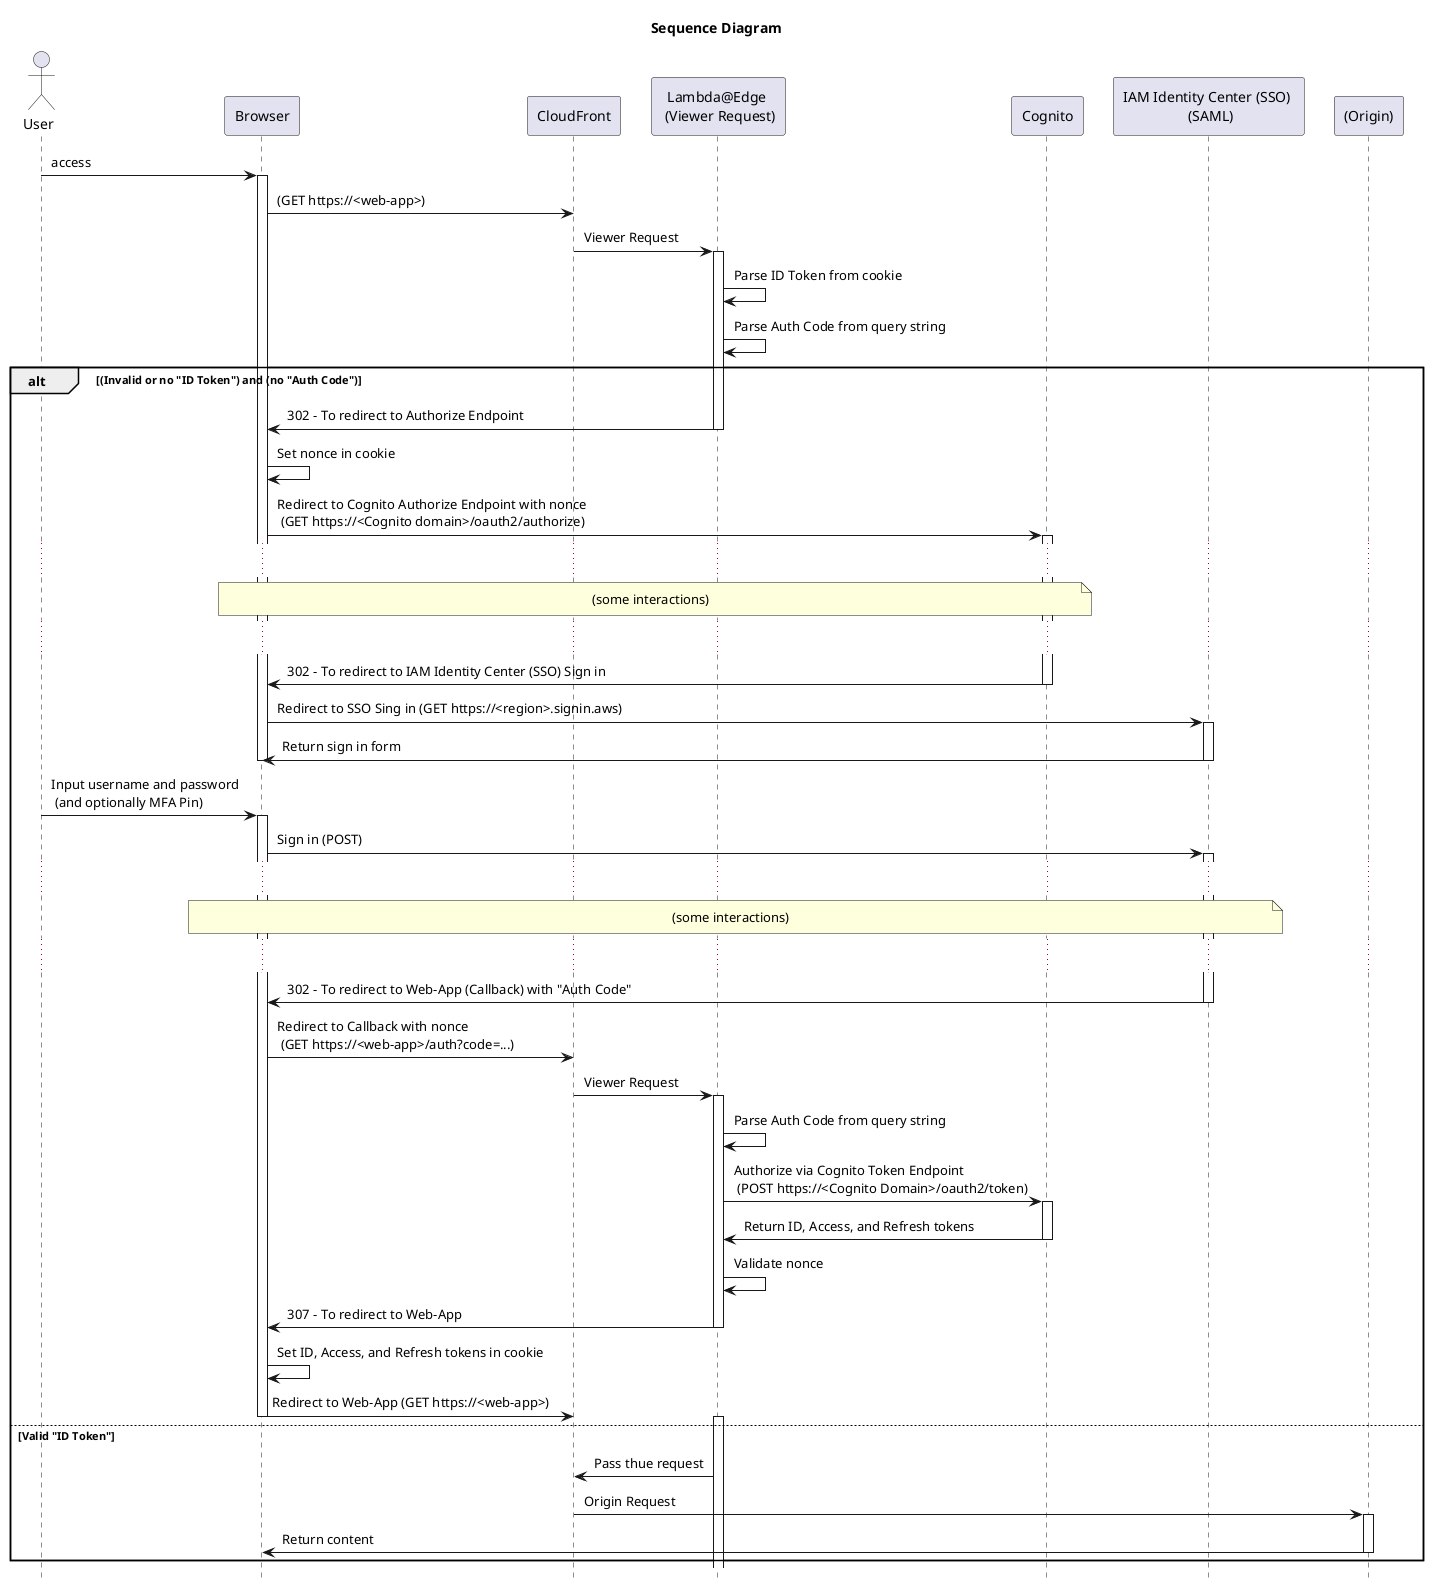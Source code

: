 @startuml
skinparam ParticipantPadding 10
skinparam BoxPadding 10
skinparam Padding 3
title Sequence Diagram
hide footbox

actor user as "User"
participant browser as "Browser"

participant cloudfront as "CloudFront"
participant lambda as "Lambda@Edge \n (Viewer Request)"

participant cognito as "Cognito"
participant saml as "IAM Identity Center (SSO) \n (SAML)"
participant origin as "(Origin)"


user -> browser: access

activate browser
browser -> cloudfront: (GET https://<web-app>)

cloudfront -> lambda: Viewer Request
activate lambda

lambda -> lambda: Parse ID Token from cookie
lambda -> lambda: Parse Auth Code from query string

alt (Invalid or no "ID Token") and (no "Auth Code")
  lambda -> browser: 302 - To redirect to Authorize Endpoint
  deactivate lambda
  browser -> browser: Set nonce in cookie

  browser -> cognito: Redirect to Cognito Authorize Endpoint with nonce \n (GET https://<Cognito domain>/oauth2/authorize)
  activate cognito
  ...
  note over browser, cognito: (some interactions)
  ...
  cognito -> browser: 302 - To redirect to IAM Identity Center (SSO) Sign in
  deactivate cognito

  browser -> saml: Redirect to SSO Sing in (GET https://<region>.signin.aws)
  activate saml
  saml -> browser: Return sign in form
  deactivate saml
  deactivate browser

  user -> browser: Input username and password \n (and optionally MFA Pin)
  activate browser
  browser -> saml: Sign in (POST)
  activate saml
  ...
  note over browser, saml: (some interactions)
  ...
  saml -> browser: 302 - To redirect to Web-App (Callback) with "Auth Code"
  deactivate saml

  browser -> cloudfront: Redirect to Callback with nonce \n (GET https://<web-app>/auth?code=...)
  cloudfront -> lambda: Viewer Request
  activate lambda
  lambda -> lambda: Parse Auth Code from query string

  lambda -> cognito: Authorize via Cognito Token Endpoint \n (POST https://<Cognito Domain>/oauth2/token)
  activate cognito
  cognito -> lambda: Return ID, Access, and Refresh tokens
  deactivate cognito

  lambda -> lambda: Validate nonce

  lambda -> browser: 307 - To redirect to Web-App
  deactivate lambda
  browser -> browser: Set ID, Access, and Refresh tokens in cookie
  browser -> cloudfront: Redirect to Web-App (GET https://<web-app>)
  deactivate browser

else Valid "ID Token"
  activate lambda
  lambda -> cloudfront: Pass thue request
  cloudfront -> origin: Origin Request
  activate origin
  origin -> browser: Return content
  deactivate origin
end

